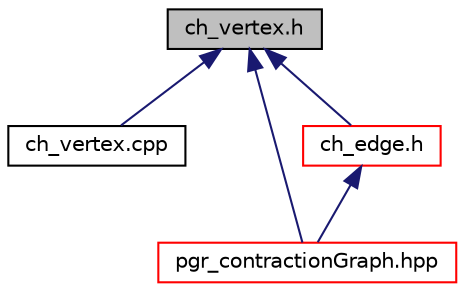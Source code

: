 digraph "ch_vertex.h"
{
  edge [fontname="Helvetica",fontsize="10",labelfontname="Helvetica",labelfontsize="10"];
  node [fontname="Helvetica",fontsize="10",shape=record];
  Node13 [label="ch_vertex.h",height=0.2,width=0.4,color="black", fillcolor="grey75", style="filled", fontcolor="black"];
  Node13 -> Node14 [dir="back",color="midnightblue",fontsize="10",style="solid",fontname="Helvetica"];
  Node14 [label="ch_vertex.cpp",height=0.2,width=0.4,color="black", fillcolor="white", style="filled",URL="$ch__vertex_8cpp.html"];
  Node13 -> Node15 [dir="back",color="midnightblue",fontsize="10",style="solid",fontname="Helvetica"];
  Node15 [label="pgr_contractionGraph.hpp",height=0.2,width=0.4,color="red", fillcolor="white", style="filled",URL="$pgr__contractionGraph_8hpp.html"];
  Node13 -> Node18 [dir="back",color="midnightblue",fontsize="10",style="solid",fontname="Helvetica"];
  Node18 [label="ch_edge.h",height=0.2,width=0.4,color="red", fillcolor="white", style="filled",URL="$ch__edge_8h.html"];
  Node18 -> Node15 [dir="back",color="midnightblue",fontsize="10",style="solid",fontname="Helvetica"];
}
